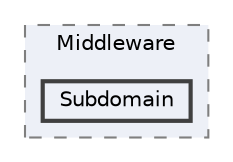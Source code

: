 digraph "app/Http/Middleware/Subdomain"
{
 // LATEX_PDF_SIZE
  bgcolor="transparent";
  edge [fontname=Helvetica,fontsize=10,labelfontname=Helvetica,labelfontsize=10];
  node [fontname=Helvetica,fontsize=10,shape=box,height=0.2,width=0.4];
  compound=true
  subgraph clusterdir_ef2b2488ec94a4625ca5ab9839baa414 {
    graph [ bgcolor="#edf0f7", pencolor="grey50", label="Middleware", fontname=Helvetica,fontsize=10 style="filled,dashed", URL="dir_ef2b2488ec94a4625ca5ab9839baa414.html",tooltip=""]
  dir_c98fa31c06d86463eaccf8b2d2e91826 [label="Subdomain", fillcolor="#edf0f7", color="grey25", style="filled,bold", URL="dir_c98fa31c06d86463eaccf8b2d2e91826.html",tooltip=""];
  }
}
